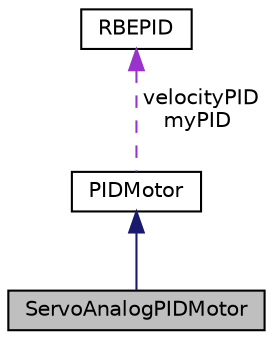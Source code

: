 digraph "ServoAnalogPIDMotor"
{
  edge [fontname="Helvetica",fontsize="10",labelfontname="Helvetica",labelfontsize="10"];
  node [fontname="Helvetica",fontsize="10",shape=record];
  Node2 [label="ServoAnalogPIDMotor",height=0.2,width=0.4,color="black", fillcolor="grey75", style="filled", fontcolor="black"];
  Node3 -> Node2 [dir="back",color="midnightblue",fontsize="10",style="solid",fontname="Helvetica"];
  Node3 [label="PIDMotor",height=0.2,width=0.4,color="black", fillcolor="white", style="filled",URL="$classPIDMotor.html"];
  Node4 -> Node3 [dir="back",color="darkorchid3",fontsize="10",style="dashed",label=" velocityPID\nmyPID" ,fontname="Helvetica"];
  Node4 [label="RBEPID",height=0.2,width=0.4,color="black", fillcolor="white", style="filled",URL="$classRBEPID.html"];
}
